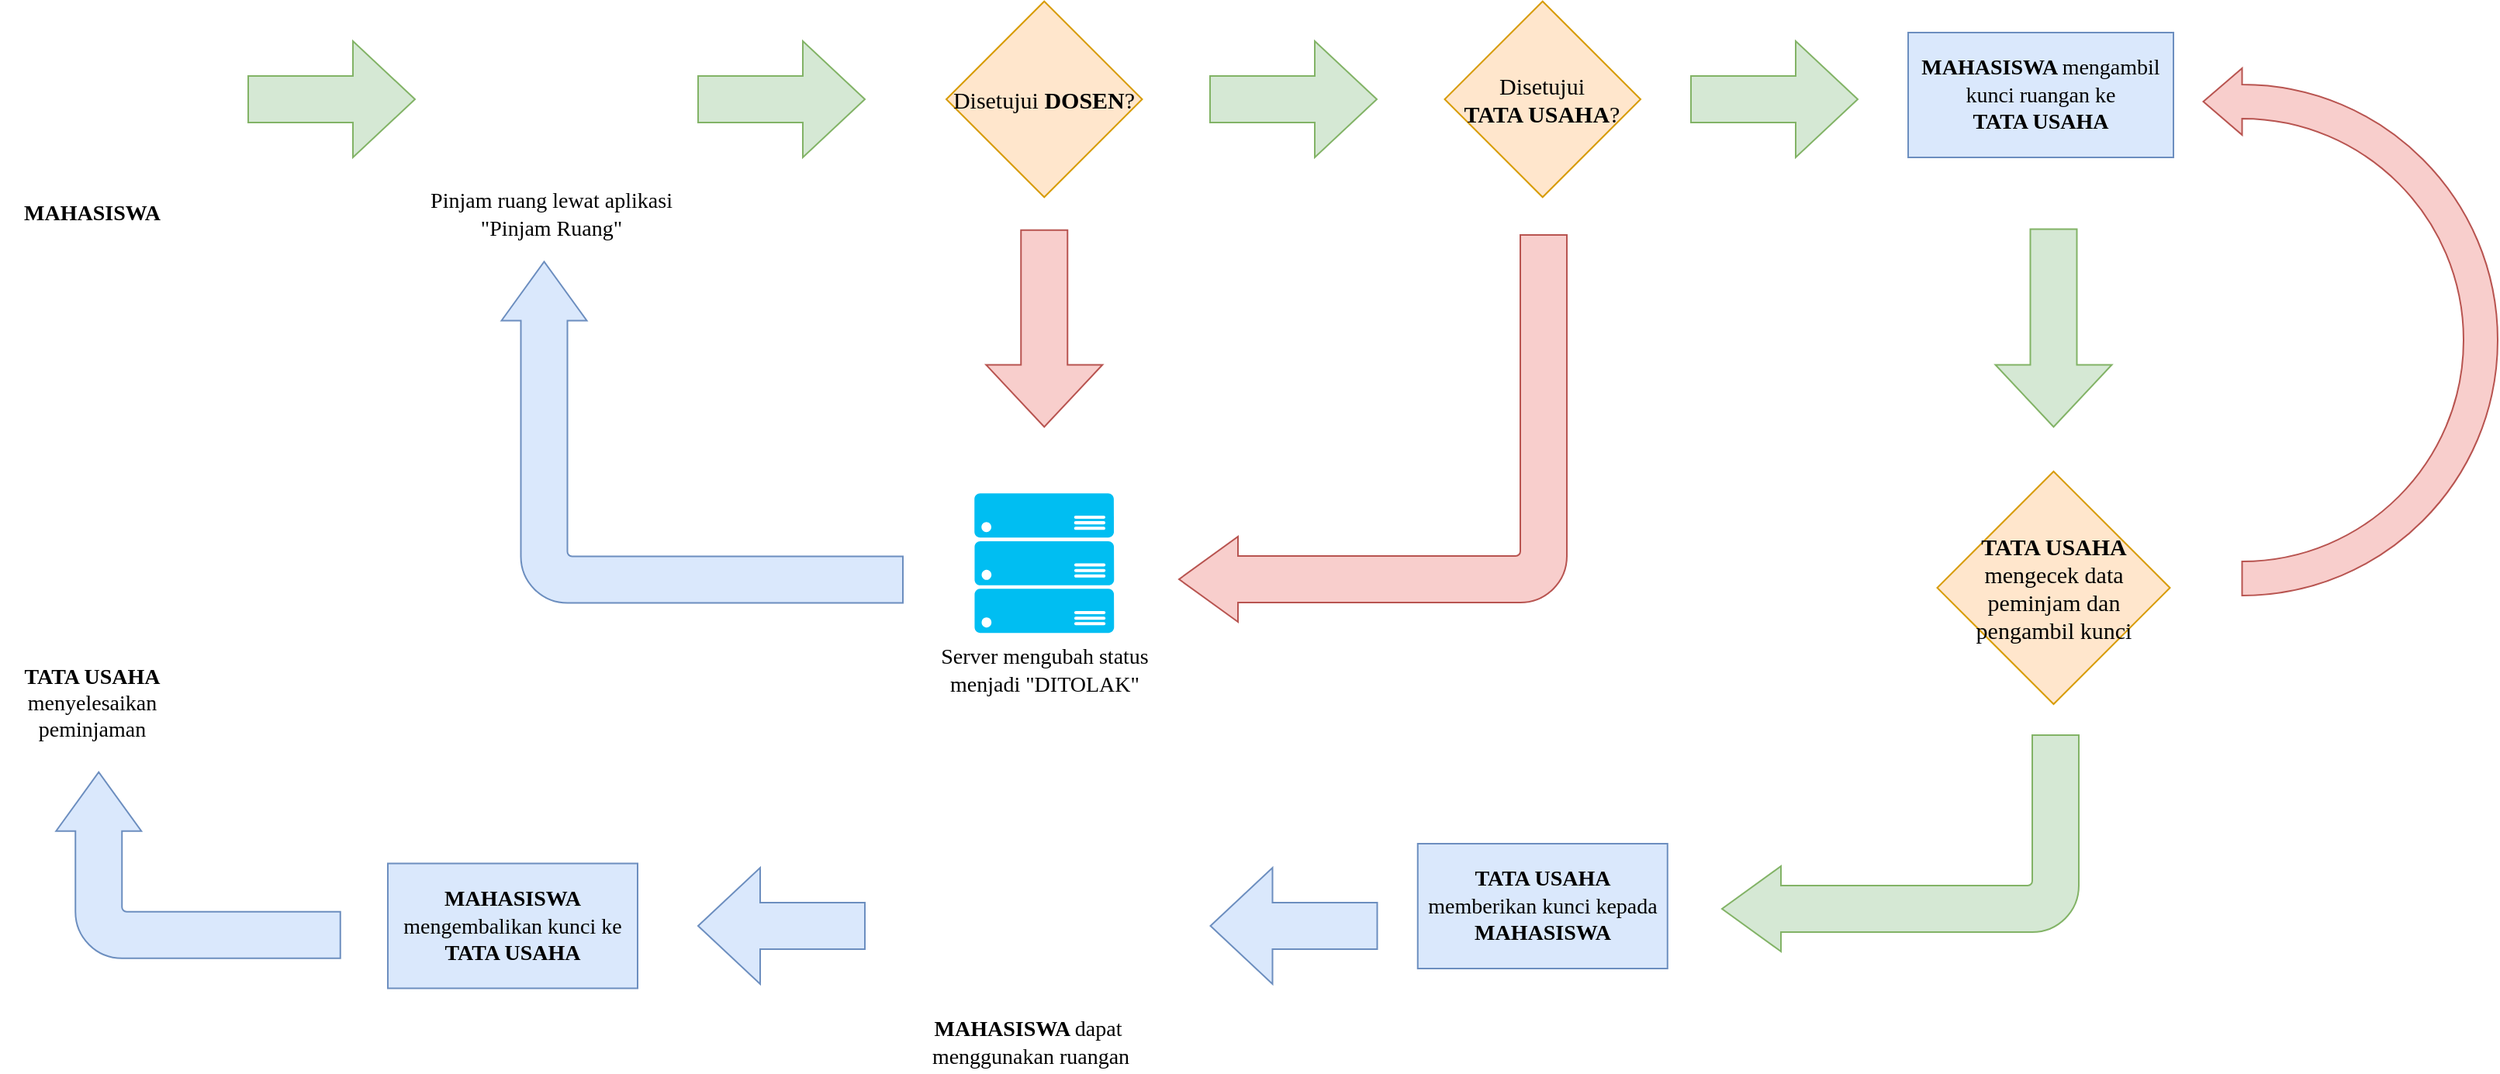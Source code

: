 <mxfile version="14.9.6" type="device"><diagram id="BowyJ5-psVM13JUIznse" name="Page-1"><mxGraphModel dx="1483" dy="794" grid="1" gridSize="10" guides="1" tooltips="1" connect="1" arrows="1" fold="1" page="1" pageScale="1" pageWidth="850" pageHeight="1100" math="0" shadow="0"><root><mxCell id="0"/><mxCell id="1" parent="0"/><mxCell id="ERaBABfc41AZqo80Vy9Z-2" value="&lt;div style=&quot;font-size: 14px&quot;&gt;&lt;font style=&quot;font-size: 14px&quot; face=&quot;Comic Sans MS&quot;&gt;Pinjam ruang lewat aplikasi&lt;/font&gt;&lt;/div&gt;&lt;div style=&quot;font-size: 14px&quot;&gt;&lt;font style=&quot;font-size: 14px&quot; face=&quot;Comic Sans MS&quot;&gt;&quot;Pinjam Ruang&quot;&lt;br&gt;&lt;/font&gt;&lt;/div&gt;" style="shape=image;html=1;verticalAlign=top;verticalLabelPosition=bottom;labelBackgroundColor=#ffffff;imageAspect=0;aspect=fixed;image=https://cdn0.iconfinder.com/data/icons/business-381/500/business-work_17-128.png" vertex="1" parent="1"><mxGeometry x="375" y="80.5" width="99" height="99" as="geometry"/></mxCell><mxCell id="ERaBABfc41AZqo80Vy9Z-4" value="&lt;font style=&quot;font-size: 15px&quot; face=&quot;Comic Sans MS&quot;&gt;Disetujui&lt;/font&gt;&lt;b&gt;&lt;font style=&quot;font-size: 15px&quot; face=&quot;Comic Sans MS&quot;&gt; DOSEN&lt;/font&gt;&lt;/b&gt;&lt;font style=&quot;font-size: 15px&quot; face=&quot;Comic Sans MS&quot;&gt;?&lt;/font&gt;&lt;b&gt;&lt;font style=&quot;font-size: 15px&quot; face=&quot;Comic Sans MS&quot;&gt;&lt;br&gt;&lt;/font&gt;&lt;/b&gt;" style="rhombus;whiteSpace=wrap;html=1;fillColor=#ffe6cc;strokeColor=#d79b00;" vertex="1" parent="1"><mxGeometry x="680" y="66.88" width="126.25" height="126.25" as="geometry"/></mxCell><mxCell id="ERaBABfc41AZqo80Vy9Z-5" value="&lt;div&gt;&lt;font style=&quot;font-size: 15px&quot; face=&quot;Comic Sans MS&quot;&gt;Disetujui&lt;/font&gt;&lt;/div&gt;&lt;div&gt;&lt;b&gt;&lt;font style=&quot;font-size: 15px&quot; face=&quot;Comic Sans MS&quot;&gt;TATA USAHA&lt;/font&gt;&lt;/b&gt;&lt;font style=&quot;font-size: 15px&quot; face=&quot;Comic Sans MS&quot;&gt;?&lt;/font&gt;&lt;/div&gt;" style="rhombus;whiteSpace=wrap;html=1;fillColor=#ffe6cc;strokeColor=#d79b00;" vertex="1" parent="1"><mxGeometry x="1001.25" y="66.87" width="126.25" height="126.25" as="geometry"/></mxCell><mxCell id="ERaBABfc41AZqo80Vy9Z-9" value="" style="shape=image;html=1;verticalAlign=top;verticalLabelPosition=bottom;labelBackgroundColor=#ffffff;imageAspect=0;aspect=fixed;image=https://cdn0.iconfinder.com/data/icons/small-n-flat/24/678134-sign-check-128.png" vertex="1" parent="1"><mxGeometry x="880" y="80.5" width="28" height="28" as="geometry"/></mxCell><mxCell id="ERaBABfc41AZqo80Vy9Z-12" value="" style="html=1;shadow=0;dashed=0;align=center;verticalAlign=middle;shape=mxgraph.arrows2.arrow;dy=0.6;dx=40;notch=0;fillColor=#f8cecc;strokeColor=#b85450;rotation=90;" vertex="1" parent="1"><mxGeometry x="679.69" y="240.31" width="126.88" height="75" as="geometry"/></mxCell><mxCell id="ERaBABfc41AZqo80Vy9Z-14" value="" style="shape=image;html=1;verticalAlign=top;verticalLabelPosition=bottom;labelBackgroundColor=#ffffff;imageAspect=0;aspect=fixed;image=https://cdn3.iconfinder.com/data/icons/flat-actions-icons-9/792/Close_Icon_Dark-128.png" vertex="1" parent="1"><mxGeometry x="689.38" y="258.5" width="38" height="38" as="geometry"/></mxCell><mxCell id="ERaBABfc41AZqo80Vy9Z-15" value="" style="shape=image;html=1;verticalAlign=top;verticalLabelPosition=bottom;labelBackgroundColor=#ffffff;imageAspect=0;aspect=fixed;image=https://cdn3.iconfinder.com/data/icons/flat-actions-icons-9/792/Close_Icon_Dark-128.png" vertex="1" parent="1"><mxGeometry x="1010" y="380" width="38" height="38" as="geometry"/></mxCell><mxCell id="ERaBABfc41AZqo80Vy9Z-19" value="" style="html=1;shadow=0;dashed=0;align=center;verticalAlign=middle;shape=mxgraph.arrows2.arrow;dy=0.6;dx=40;notch=0;fillColor=#d5e8d4;strokeColor=#82b366;rotation=0;" vertex="1" parent="1"><mxGeometry x="230" y="92.5" width="107.5" height="75" as="geometry"/></mxCell><mxCell id="ERaBABfc41AZqo80Vy9Z-20" value="" style="html=1;shadow=0;dashed=0;align=center;verticalAlign=middle;shape=mxgraph.arrows2.arrow;dy=0.6;dx=40;notch=0;fillColor=#d5e8d4;strokeColor=#82b366;rotation=0;" vertex="1" parent="1"><mxGeometry x="520" y="92.5" width="107.5" height="75" as="geometry"/></mxCell><mxCell id="ERaBABfc41AZqo80Vy9Z-21" value="" style="html=1;shadow=0;dashed=0;align=center;verticalAlign=middle;shape=mxgraph.arrows2.arrow;dy=0.6;dx=40;notch=0;fillColor=#d5e8d4;strokeColor=#82b366;rotation=0;" vertex="1" parent="1"><mxGeometry x="850" y="92.5" width="107.5" height="75" as="geometry"/></mxCell><mxCell id="ERaBABfc41AZqo80Vy9Z-23" value="&lt;div style=&quot;font-size: 14px&quot;&gt;&lt;font style=&quot;font-size: 14px&quot; face=&quot;Comic Sans MS&quot;&gt;Server mengubah status&lt;/font&gt;&lt;/div&gt;&lt;div style=&quot;font-size: 14px&quot;&gt;&lt;font style=&quot;font-size: 14px&quot; face=&quot;Comic Sans MS&quot;&gt;menjadi &quot;DITOLAK&quot;&lt;/font&gt;&lt;/div&gt;" style="verticalLabelPosition=bottom;html=1;verticalAlign=top;align=center;strokeColor=none;fillColor=#00BEF2;shape=mxgraph.azure.server_rack;" vertex="1" parent="1"><mxGeometry x="698.13" y="384.13" width="90" height="90" as="geometry"/></mxCell><mxCell id="ERaBABfc41AZqo80Vy9Z-24" value="" style="html=1;shadow=0;dashed=0;align=center;verticalAlign=middle;shape=mxgraph.arrows2.bendArrow;dy=15;dx=38;notch=0;arrowHead=55;rounded=1;rotation=-90;fillColor=#dae8fc;strokeColor=#6c8ebf;" vertex="1" parent="1"><mxGeometry x="412.63" y="215.38" width="220" height="258.75" as="geometry"/></mxCell><mxCell id="ERaBABfc41AZqo80Vy9Z-25" value="" style="shape=image;html=1;verticalAlign=top;verticalLabelPosition=bottom;labelBackgroundColor=#ffffff;imageAspect=0;aspect=fixed;image=https://cdn0.iconfinder.com/data/icons/small-n-flat/24/678134-sign-check-128.png" vertex="1" parent="1"><mxGeometry x="1190" y="80.5" width="28" height="28" as="geometry"/></mxCell><mxCell id="ERaBABfc41AZqo80Vy9Z-26" value="" style="html=1;shadow=0;dashed=0;align=center;verticalAlign=middle;shape=mxgraph.arrows2.arrow;dy=0.6;dx=40;notch=0;fillColor=#d5e8d4;strokeColor=#82b366;rotation=0;" vertex="1" parent="1"><mxGeometry x="1160" y="92.5" width="107.5" height="75" as="geometry"/></mxCell><mxCell id="ERaBABfc41AZqo80Vy9Z-27" value="" style="html=1;shadow=0;dashed=0;align=center;verticalAlign=middle;shape=mxgraph.arrows2.bendArrow;dy=15;dx=38;notch=0;arrowHead=55;rounded=1;rotation=-180;fillColor=#f8cecc;strokeColor=#b85450;" vertex="1" parent="1"><mxGeometry x="830" y="217.5" width="250" height="249.5" as="geometry"/></mxCell><mxCell id="ERaBABfc41AZqo80Vy9Z-30" value="&lt;div style=&quot;font-size: 14px&quot;&gt;&lt;b&gt;&lt;font style=&quot;font-size: 14px&quot; face=&quot;Comic Sans MS&quot;&gt;MAHASISWA &lt;/font&gt;&lt;/b&gt;&lt;font style=&quot;font-size: 14px&quot; face=&quot;Comic Sans MS&quot;&gt;mengambil kunci ruangan ke &lt;/font&gt;&lt;b&gt;&lt;font style=&quot;font-size: 14px&quot; face=&quot;Comic Sans MS&quot;&gt;&lt;br&gt;&lt;/font&gt;&lt;/b&gt;&lt;/div&gt;&lt;div style=&quot;font-size: 14px&quot;&gt;&lt;b&gt;&lt;font style=&quot;font-size: 14px&quot; face=&quot;Comic Sans MS&quot;&gt;TATA USAHA&lt;br&gt;&lt;/font&gt;&lt;/b&gt;&lt;/div&gt;" style="rounded=0;whiteSpace=wrap;html=1;fillColor=#dae8fc;strokeColor=#6c8ebf;" vertex="1" parent="1"><mxGeometry x="1300" y="87" width="171" height="80.5" as="geometry"/></mxCell><mxCell id="ERaBABfc41AZqo80Vy9Z-31" value="&lt;b&gt;&lt;font style=&quot;font-size: 14px&quot; face=&quot;Comic Sans MS&quot;&gt;MAHASISWA&lt;/font&gt;&lt;/b&gt;" style="shape=image;html=1;verticalAlign=top;verticalLabelPosition=bottom;labelBackgroundColor=#ffffff;imageAspect=0;aspect=fixed;image=https://cdn2.iconfinder.com/data/icons/ios-7-icons/50/user_male2-128.png" vertex="1" parent="1"><mxGeometry x="70" y="71" width="118" height="118" as="geometry"/></mxCell><mxCell id="ERaBABfc41AZqo80Vy9Z-33" value="&lt;b&gt;&lt;font style=&quot;font-size: 15px&quot; face=&quot;Comic Sans MS&quot;&gt;TATA USAHA &lt;/font&gt;&lt;/b&gt;&lt;font style=&quot;font-size: 15px&quot; face=&quot;Comic Sans MS&quot;&gt;mengecek data peminjam dan pengambil kunci&lt;/font&gt;&lt;b&gt;&lt;font style=&quot;font-size: 15px&quot; face=&quot;Comic Sans MS&quot;&gt;&lt;br&gt;&lt;/font&gt;&lt;/b&gt;" style="rhombus;whiteSpace=wrap;html=1;fillColor=#ffe6cc;strokeColor=#d79b00;" vertex="1" parent="1"><mxGeometry x="1318.75" y="370" width="150" height="150" as="geometry"/></mxCell><mxCell id="ERaBABfc41AZqo80Vy9Z-34" value="" style="html=1;shadow=0;dashed=0;align=center;verticalAlign=middle;shape=mxgraph.arrows2.arrow;dy=0.6;dx=40;notch=0;fillColor=#d5e8d4;strokeColor=#82b366;rotation=90;" vertex="1" parent="1"><mxGeometry x="1330" y="240" width="127.5" height="75" as="geometry"/></mxCell><mxCell id="ERaBABfc41AZqo80Vy9Z-35" value="" style="html=1;shadow=0;dashed=0;align=center;verticalAlign=middle;shape=mxgraph.arrows2.uTurnArrow;dy=11;arrowHead=43;dx2=25;rotation=-180;perimeterSpacing=0;sketch=0;fillColor=#f8cecc;strokeColor=#b85450;direction=east;flipH=0;flipV=1;" vertex="1" parent="1"><mxGeometry x="1530" y="110" width="150" height="340" as="geometry"/></mxCell><mxCell id="ERaBABfc41AZqo80Vy9Z-39" value="" style="shape=image;html=1;verticalAlign=top;verticalLabelPosition=bottom;labelBackgroundColor=#ffffff;imageAspect=0;aspect=fixed;image=https://cdn3.iconfinder.com/data/icons/flat-actions-icons-9/792/Close_Icon_Dark-128.png" vertex="1" parent="1"><mxGeometry x="1620" y="270" width="38" height="38" as="geometry"/></mxCell><mxCell id="ERaBABfc41AZqo80Vy9Z-40" value="" style="html=1;shadow=0;dashed=0;align=center;verticalAlign=middle;shape=mxgraph.arrows2.bendArrow;dy=15;dx=38;notch=0;arrowHead=55;rounded=1;rotation=-180;fillColor=#d5e8d4;strokeColor=#82b366;" vertex="1" parent="1"><mxGeometry x="1180" y="540" width="230" height="139.5" as="geometry"/></mxCell><mxCell id="ERaBABfc41AZqo80Vy9Z-41" value="" style="shape=image;html=1;verticalAlign=top;verticalLabelPosition=bottom;labelBackgroundColor=#ffffff;imageAspect=0;aspect=fixed;image=https://cdn0.iconfinder.com/data/icons/small-n-flat/24/678134-sign-check-128.png" vertex="1" parent="1"><mxGeometry x="1340" y="600" width="28" height="28" as="geometry"/></mxCell><mxCell id="ERaBABfc41AZqo80Vy9Z-42" value="&lt;div style=&quot;font-size: 14px&quot;&gt;&lt;b&gt;&lt;font style=&quot;font-size: 14px&quot; face=&quot;Comic Sans MS&quot;&gt;TATA USAHA &lt;/font&gt;&lt;/b&gt;&lt;font style=&quot;font-size: 14px&quot; face=&quot;Comic Sans MS&quot;&gt;memberikan kunci kepada&lt;/font&gt;&lt;b&gt;&lt;font style=&quot;font-size: 14px&quot; face=&quot;Comic Sans MS&quot;&gt; MAHASISWA&lt;br&gt;&lt;/font&gt;&lt;/b&gt;&lt;/div&gt;" style="rounded=0;whiteSpace=wrap;html=1;fillColor=#dae8fc;strokeColor=#6c8ebf;" vertex="1" parent="1"><mxGeometry x="983.88" y="610" width="161" height="80.5" as="geometry"/></mxCell><mxCell id="ERaBABfc41AZqo80Vy9Z-44" value="&lt;div style=&quot;font-size: 14px&quot;&gt;&lt;font style=&quot;font-size: 14px&quot; face=&quot;Comic Sans MS&quot;&gt;&lt;b&gt;MAHASISWA &lt;/b&gt;dapat&amp;nbsp;&lt;/font&gt;&lt;/div&gt;&lt;div style=&quot;font-size: 14px&quot;&gt;&lt;font style=&quot;font-size: 14px&quot; face=&quot;Comic Sans MS&quot;&gt;menggunakan ruangan&lt;b&gt;&lt;br&gt;&lt;/b&gt;&lt;/font&gt;&lt;/div&gt;" style="shape=image;html=1;verticalAlign=top;verticalLabelPosition=bottom;labelBackgroundColor=#ffffff;imageAspect=0;aspect=fixed;image=https://cdn3.iconfinder.com/data/icons/furniture-color-3/512/furniture_living_room_house-47-128.png;shadow=0;sketch=0;" vertex="1" parent="1"><mxGeometry x="670" y="586.25" width="128" height="128" as="geometry"/></mxCell><mxCell id="ERaBABfc41AZqo80Vy9Z-46" value="" style="html=1;shadow=0;dashed=0;align=center;verticalAlign=middle;shape=mxgraph.arrows2.arrow;dy=0.6;dx=40;notch=0;fillColor=#dae8fc;strokeColor=#6c8ebf;rotation=0;flipV=0;flipH=1;" vertex="1" parent="1"><mxGeometry x="520" y="625.5" width="107.5" height="75" as="geometry"/></mxCell><mxCell id="ERaBABfc41AZqo80Vy9Z-48" value="" style="html=1;shadow=0;dashed=0;align=center;verticalAlign=middle;shape=mxgraph.arrows2.arrow;dy=0.6;dx=40;notch=0;fillColor=#dae8fc;strokeColor=#6c8ebf;rotation=0;flipV=0;flipH=1;" vertex="1" parent="1"><mxGeometry x="850.25" y="625.5" width="107.5" height="75" as="geometry"/></mxCell><mxCell id="ERaBABfc41AZqo80Vy9Z-49" value="&lt;div style=&quot;font-size: 14px&quot;&gt;&lt;b&gt;&lt;font style=&quot;font-size: 14px&quot; face=&quot;Comic Sans MS&quot;&gt;MAHASISWA &lt;/font&gt;&lt;/b&gt;&lt;font style=&quot;font-size: 14px&quot; face=&quot;Comic Sans MS&quot;&gt;mengembalikan kunci ke &lt;/font&gt;&lt;b&gt;&lt;font style=&quot;font-size: 14px&quot; face=&quot;Comic Sans MS&quot;&gt;TATA USAHA&lt;br&gt;&lt;/font&gt;&lt;/b&gt;&lt;/div&gt;" style="rounded=0;whiteSpace=wrap;html=1;fillColor=#dae8fc;strokeColor=#6c8ebf;" vertex="1" parent="1"><mxGeometry x="320" y="622.75" width="161" height="80.5" as="geometry"/></mxCell><mxCell id="ERaBABfc41AZqo80Vy9Z-52" value="&lt;div&gt;&lt;b&gt;&lt;font style=&quot;font-size: 14px&quot; face=&quot;Comic Sans MS&quot;&gt;TATA USAHA&lt;/font&gt;&lt;/b&gt;&lt;/div&gt;&lt;div&gt;&lt;font style=&quot;font-size: 14px&quot; face=&quot;Comic Sans MS&quot;&gt;menyelesaikan &lt;br&gt;&lt;/font&gt;&lt;/div&gt;&lt;div&gt;&lt;font style=&quot;font-size: 14px&quot; face=&quot;Comic Sans MS&quot;&gt;peminjaman&lt;/font&gt;&lt;b&gt;&lt;font style=&quot;font-size: 14px&quot; face=&quot;Comic Sans MS&quot;&gt;&lt;br&gt;&lt;/font&gt;&lt;/b&gt;&lt;/div&gt;" style="shape=image;html=1;verticalAlign=top;verticalLabelPosition=bottom;labelBackgroundColor=#ffffff;imageAspect=0;aspect=fixed;image=https://cdn2.iconfinder.com/data/icons/ios-7-icons/50/user_male2-128.png" vertex="1" parent="1"><mxGeometry x="70" y="370.13" width="118" height="118" as="geometry"/></mxCell><mxCell id="ERaBABfc41AZqo80Vy9Z-53" value="" style="html=1;shadow=0;dashed=0;align=center;verticalAlign=middle;shape=mxgraph.arrows2.bendArrow;dy=15;dx=38;notch=0;arrowHead=55;rounded=1;rotation=-90;fillColor=#dae8fc;strokeColor=#6c8ebf;" vertex="1" parent="1"><mxGeometry x="137.75" y="532.25" width="120" height="183.25" as="geometry"/></mxCell></root></mxGraphModel></diagram></mxfile>